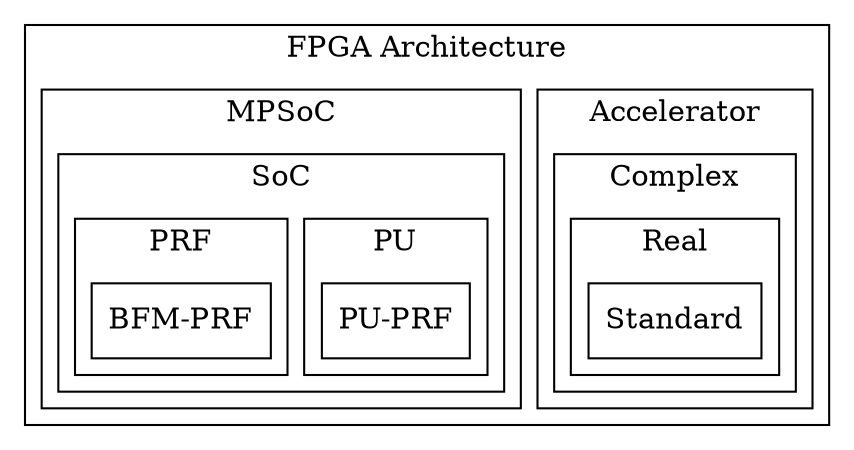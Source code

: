 digraph Project {
  // Introduction
  graph [rankdir = TB, splines=ortho];
  node[shape=record];

  // Blocks
  subgraph "cluster FPGA Architecture" { label = "FPGA Architecture";
    subgraph "cluster Accelerator" { label = "Accelerator";
      subgraph "cluster Complex" { label = "Complex";
        subgraph "cluster Real" { label = "Real";
          Standard[shape=box, label="Standard"];
        }
      }
    }
    subgraph "cluster MPSoC" { label = "MPSoC";
      subgraph "cluster SoC" { label = "SoC";
        subgraph "cluster PU" { label = "PU";
          PU_PRF[shape=box, label="PU-PRF"];
        }
        subgraph "cluster PRF" { label = "PRF";
          BFM_PRF[shape=box, label="BFM-PRF"];
        }
      }
    }
  }
}
